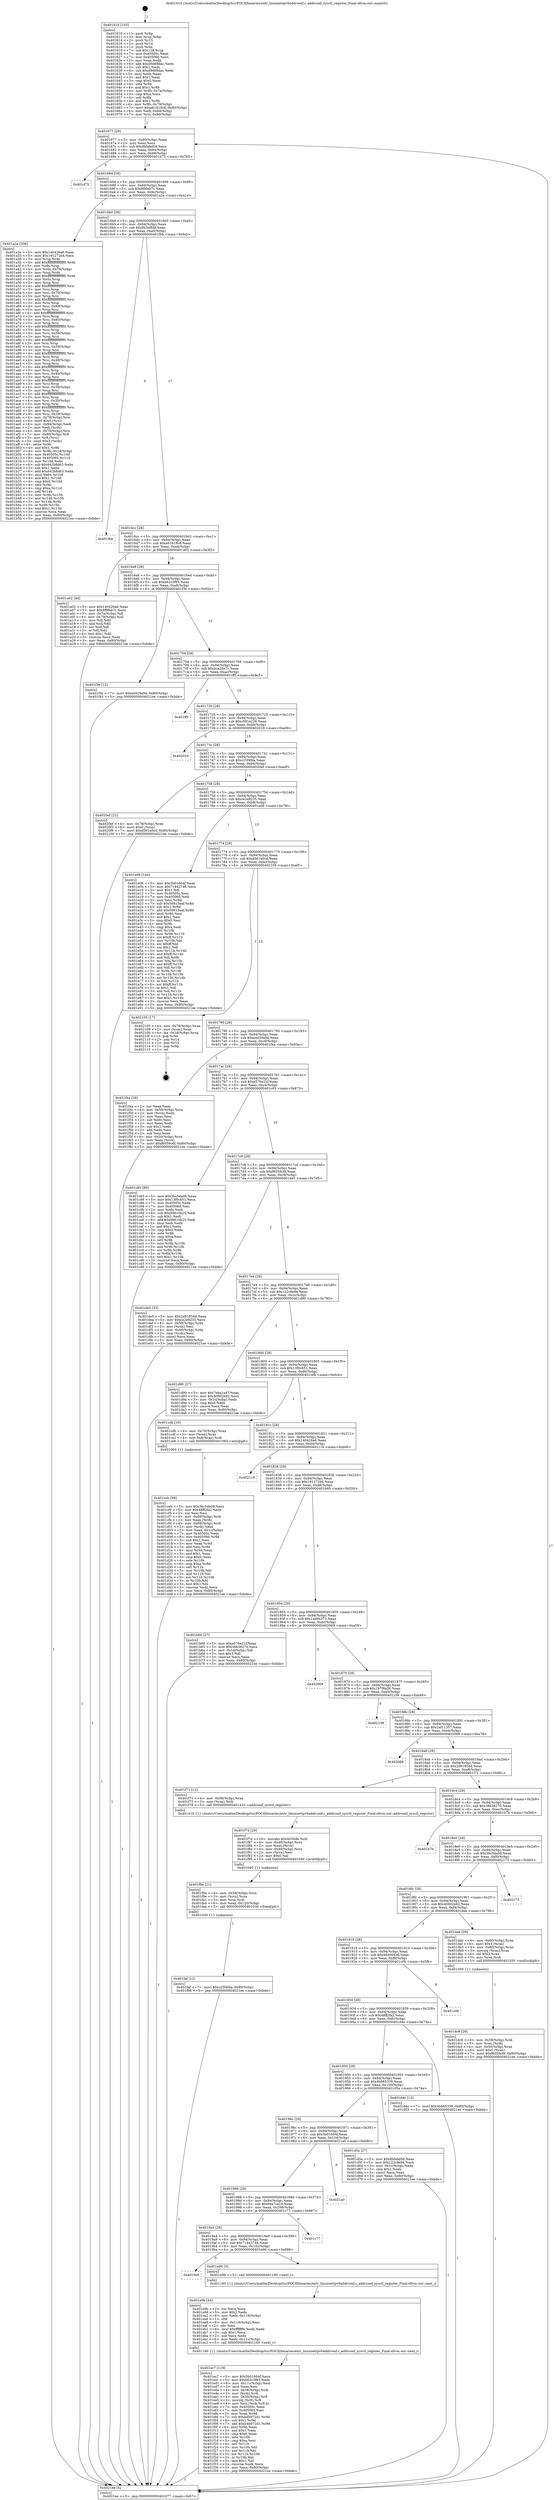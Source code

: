 digraph "0x401610" {
  label = "0x401610 (/mnt/c/Users/mathe/Desktop/tcc/POCII/binaries/extr_linuxnetipv6addrconf.c_addrconf_sysctl_register_Final-ollvm.out::main(0))"
  labelloc = "t"
  node[shape=record]

  Entry [label="",width=0.3,height=0.3,shape=circle,fillcolor=black,style=filled]
  "0x401677" [label="{
     0x401677 [29]\l
     | [instrs]\l
     &nbsp;&nbsp;0x401677 \<+3\>: mov -0x80(%rbp),%eax\l
     &nbsp;&nbsp;0x40167a \<+2\>: mov %eax,%ecx\l
     &nbsp;&nbsp;0x40167c \<+6\>: sub $0x8bfabd56,%ecx\l
     &nbsp;&nbsp;0x401682 \<+6\>: mov %eax,-0x94(%rbp)\l
     &nbsp;&nbsp;0x401688 \<+6\>: mov %ecx,-0x98(%rbp)\l
     &nbsp;&nbsp;0x40168e \<+6\>: je 0000000000401d75 \<main+0x765\>\l
  }"]
  "0x401d75" [label="{
     0x401d75\l
  }", style=dashed]
  "0x401694" [label="{
     0x401694 [28]\l
     | [instrs]\l
     &nbsp;&nbsp;0x401694 \<+5\>: jmp 0000000000401699 \<main+0x89\>\l
     &nbsp;&nbsp;0x401699 \<+6\>: mov -0x94(%rbp),%eax\l
     &nbsp;&nbsp;0x40169f \<+5\>: sub $0x8f9feb7c,%eax\l
     &nbsp;&nbsp;0x4016a4 \<+6\>: mov %eax,-0x9c(%rbp)\l
     &nbsp;&nbsp;0x4016aa \<+6\>: je 0000000000401a2e \<main+0x41e\>\l
  }"]
  Exit [label="",width=0.3,height=0.3,shape=circle,fillcolor=black,style=filled,peripheries=2]
  "0x401a2e" [label="{
     0x401a2e [306]\l
     | [instrs]\l
     &nbsp;&nbsp;0x401a2e \<+5\>: mov $0x140426a6,%eax\l
     &nbsp;&nbsp;0x401a33 \<+5\>: mov $0x191272d4,%ecx\l
     &nbsp;&nbsp;0x401a38 \<+3\>: mov %rsp,%rdx\l
     &nbsp;&nbsp;0x401a3b \<+4\>: add $0xfffffffffffffff0,%rdx\l
     &nbsp;&nbsp;0x401a3f \<+3\>: mov %rdx,%rsp\l
     &nbsp;&nbsp;0x401a42 \<+4\>: mov %rdx,-0x78(%rbp)\l
     &nbsp;&nbsp;0x401a46 \<+3\>: mov %rsp,%rdx\l
     &nbsp;&nbsp;0x401a49 \<+4\>: add $0xfffffffffffffff0,%rdx\l
     &nbsp;&nbsp;0x401a4d \<+3\>: mov %rdx,%rsp\l
     &nbsp;&nbsp;0x401a50 \<+3\>: mov %rsp,%rsi\l
     &nbsp;&nbsp;0x401a53 \<+4\>: add $0xfffffffffffffff0,%rsi\l
     &nbsp;&nbsp;0x401a57 \<+3\>: mov %rsi,%rsp\l
     &nbsp;&nbsp;0x401a5a \<+4\>: mov %rsi,-0x70(%rbp)\l
     &nbsp;&nbsp;0x401a5e \<+3\>: mov %rsp,%rsi\l
     &nbsp;&nbsp;0x401a61 \<+4\>: add $0xfffffffffffffff0,%rsi\l
     &nbsp;&nbsp;0x401a65 \<+3\>: mov %rsi,%rsp\l
     &nbsp;&nbsp;0x401a68 \<+4\>: mov %rsi,-0x68(%rbp)\l
     &nbsp;&nbsp;0x401a6c \<+3\>: mov %rsp,%rsi\l
     &nbsp;&nbsp;0x401a6f \<+4\>: add $0xfffffffffffffff0,%rsi\l
     &nbsp;&nbsp;0x401a73 \<+3\>: mov %rsi,%rsp\l
     &nbsp;&nbsp;0x401a76 \<+4\>: mov %rsi,-0x60(%rbp)\l
     &nbsp;&nbsp;0x401a7a \<+3\>: mov %rsp,%rsi\l
     &nbsp;&nbsp;0x401a7d \<+4\>: add $0xfffffffffffffff0,%rsi\l
     &nbsp;&nbsp;0x401a81 \<+3\>: mov %rsi,%rsp\l
     &nbsp;&nbsp;0x401a84 \<+4\>: mov %rsi,-0x58(%rbp)\l
     &nbsp;&nbsp;0x401a88 \<+3\>: mov %rsp,%rsi\l
     &nbsp;&nbsp;0x401a8b \<+4\>: add $0xfffffffffffffff0,%rsi\l
     &nbsp;&nbsp;0x401a8f \<+3\>: mov %rsi,%rsp\l
     &nbsp;&nbsp;0x401a92 \<+4\>: mov %rsi,-0x50(%rbp)\l
     &nbsp;&nbsp;0x401a96 \<+3\>: mov %rsp,%rsi\l
     &nbsp;&nbsp;0x401a99 \<+4\>: add $0xfffffffffffffff0,%rsi\l
     &nbsp;&nbsp;0x401a9d \<+3\>: mov %rsi,%rsp\l
     &nbsp;&nbsp;0x401aa0 \<+4\>: mov %rsi,-0x48(%rbp)\l
     &nbsp;&nbsp;0x401aa4 \<+3\>: mov %rsp,%rsi\l
     &nbsp;&nbsp;0x401aa7 \<+4\>: add $0xfffffffffffffff0,%rsi\l
     &nbsp;&nbsp;0x401aab \<+3\>: mov %rsi,%rsp\l
     &nbsp;&nbsp;0x401aae \<+4\>: mov %rsi,-0x40(%rbp)\l
     &nbsp;&nbsp;0x401ab2 \<+3\>: mov %rsp,%rsi\l
     &nbsp;&nbsp;0x401ab5 \<+4\>: add $0xfffffffffffffff0,%rsi\l
     &nbsp;&nbsp;0x401ab9 \<+3\>: mov %rsi,%rsp\l
     &nbsp;&nbsp;0x401abc \<+4\>: mov %rsi,-0x38(%rbp)\l
     &nbsp;&nbsp;0x401ac0 \<+3\>: mov %rsp,%rsi\l
     &nbsp;&nbsp;0x401ac3 \<+4\>: add $0xfffffffffffffff0,%rsi\l
     &nbsp;&nbsp;0x401ac7 \<+3\>: mov %rsi,%rsp\l
     &nbsp;&nbsp;0x401aca \<+4\>: mov %rsi,-0x30(%rbp)\l
     &nbsp;&nbsp;0x401ace \<+3\>: mov %rsp,%rsi\l
     &nbsp;&nbsp;0x401ad1 \<+4\>: add $0xfffffffffffffff0,%rsi\l
     &nbsp;&nbsp;0x401ad5 \<+3\>: mov %rsi,%rsp\l
     &nbsp;&nbsp;0x401ad8 \<+4\>: mov %rsi,-0x28(%rbp)\l
     &nbsp;&nbsp;0x401adc \<+4\>: mov -0x78(%rbp),%rsi\l
     &nbsp;&nbsp;0x401ae0 \<+6\>: movl $0x0,(%rsi)\l
     &nbsp;&nbsp;0x401ae6 \<+6\>: mov -0x84(%rbp),%edi\l
     &nbsp;&nbsp;0x401aec \<+2\>: mov %edi,(%rdx)\l
     &nbsp;&nbsp;0x401aee \<+4\>: mov -0x70(%rbp),%rsi\l
     &nbsp;&nbsp;0x401af2 \<+7\>: mov -0x90(%rbp),%r8\l
     &nbsp;&nbsp;0x401af9 \<+3\>: mov %r8,(%rsi)\l
     &nbsp;&nbsp;0x401afc \<+3\>: cmpl $0x2,(%rdx)\l
     &nbsp;&nbsp;0x401aff \<+4\>: setne %r9b\l
     &nbsp;&nbsp;0x401b03 \<+4\>: and $0x1,%r9b\l
     &nbsp;&nbsp;0x401b07 \<+4\>: mov %r9b,-0x1d(%rbp)\l
     &nbsp;&nbsp;0x401b0b \<+8\>: mov 0x40505c,%r10d\l
     &nbsp;&nbsp;0x401b13 \<+8\>: mov 0x405060,%r11d\l
     &nbsp;&nbsp;0x401b1b \<+3\>: mov %r10d,%ebx\l
     &nbsp;&nbsp;0x401b1e \<+6\>: sub $0x642b8d63,%ebx\l
     &nbsp;&nbsp;0x401b24 \<+3\>: sub $0x1,%ebx\l
     &nbsp;&nbsp;0x401b27 \<+6\>: add $0x642b8d63,%ebx\l
     &nbsp;&nbsp;0x401b2d \<+4\>: imul %ebx,%r10d\l
     &nbsp;&nbsp;0x401b31 \<+4\>: and $0x1,%r10d\l
     &nbsp;&nbsp;0x401b35 \<+4\>: cmp $0x0,%r10d\l
     &nbsp;&nbsp;0x401b39 \<+4\>: sete %r9b\l
     &nbsp;&nbsp;0x401b3d \<+4\>: cmp $0xa,%r11d\l
     &nbsp;&nbsp;0x401b41 \<+4\>: setl %r14b\l
     &nbsp;&nbsp;0x401b45 \<+3\>: mov %r9b,%r15b\l
     &nbsp;&nbsp;0x401b48 \<+3\>: and %r14b,%r15b\l
     &nbsp;&nbsp;0x401b4b \<+3\>: xor %r14b,%r9b\l
     &nbsp;&nbsp;0x401b4e \<+3\>: or %r9b,%r15b\l
     &nbsp;&nbsp;0x401b51 \<+4\>: test $0x1,%r15b\l
     &nbsp;&nbsp;0x401b55 \<+3\>: cmovne %ecx,%eax\l
     &nbsp;&nbsp;0x401b58 \<+3\>: mov %eax,-0x80(%rbp)\l
     &nbsp;&nbsp;0x401b5b \<+5\>: jmp 00000000004021ee \<main+0xbde\>\l
  }"]
  "0x4016b0" [label="{
     0x4016b0 [28]\l
     | [instrs]\l
     &nbsp;&nbsp;0x4016b0 \<+5\>: jmp 00000000004016b5 \<main+0xa5\>\l
     &nbsp;&nbsp;0x4016b5 \<+6\>: mov -0x94(%rbp),%eax\l
     &nbsp;&nbsp;0x4016bb \<+5\>: sub $0x9b3af84f,%eax\l
     &nbsp;&nbsp;0x4016c0 \<+6\>: mov %eax,-0xa0(%rbp)\l
     &nbsp;&nbsp;0x4016c6 \<+6\>: je 0000000000401fbb \<main+0x9ab\>\l
  }"]
  "0x401faf" [label="{
     0x401faf [12]\l
     | [instrs]\l
     &nbsp;&nbsp;0x401faf \<+7\>: movl $0xc25f4fda,-0x80(%rbp)\l
     &nbsp;&nbsp;0x401fb6 \<+5\>: jmp 00000000004021ee \<main+0xbde\>\l
  }"]
  "0x401fbb" [label="{
     0x401fbb\l
  }", style=dashed]
  "0x4016cc" [label="{
     0x4016cc [28]\l
     | [instrs]\l
     &nbsp;&nbsp;0x4016cc \<+5\>: jmp 00000000004016d1 \<main+0xc1\>\l
     &nbsp;&nbsp;0x4016d1 \<+6\>: mov -0x94(%rbp),%eax\l
     &nbsp;&nbsp;0x4016d7 \<+5\>: sub $0xa61618c8,%eax\l
     &nbsp;&nbsp;0x4016dc \<+6\>: mov %eax,-0xa4(%rbp)\l
     &nbsp;&nbsp;0x4016e2 \<+6\>: je 0000000000401a02 \<main+0x3f2\>\l
  }"]
  "0x401f9a" [label="{
     0x401f9a [21]\l
     | [instrs]\l
     &nbsp;&nbsp;0x401f9a \<+4\>: mov -0x58(%rbp),%rcx\l
     &nbsp;&nbsp;0x401f9e \<+3\>: mov (%rcx),%rcx\l
     &nbsp;&nbsp;0x401fa1 \<+3\>: mov %rcx,%rdi\l
     &nbsp;&nbsp;0x401fa4 \<+6\>: mov %eax,-0x120(%rbp)\l
     &nbsp;&nbsp;0x401faa \<+5\>: call 0000000000401030 \<free@plt\>\l
     | [calls]\l
     &nbsp;&nbsp;0x401030 \{1\} (unknown)\l
  }"]
  "0x401a02" [label="{
     0x401a02 [44]\l
     | [instrs]\l
     &nbsp;&nbsp;0x401a02 \<+5\>: mov $0x140426a6,%eax\l
     &nbsp;&nbsp;0x401a07 \<+5\>: mov $0x8f9feb7c,%ecx\l
     &nbsp;&nbsp;0x401a0c \<+3\>: mov -0x7a(%rbp),%dl\l
     &nbsp;&nbsp;0x401a0f \<+4\>: mov -0x79(%rbp),%sil\l
     &nbsp;&nbsp;0x401a13 \<+3\>: mov %dl,%dil\l
     &nbsp;&nbsp;0x401a16 \<+3\>: and %sil,%dil\l
     &nbsp;&nbsp;0x401a19 \<+3\>: xor %sil,%dl\l
     &nbsp;&nbsp;0x401a1c \<+3\>: or %dl,%dil\l
     &nbsp;&nbsp;0x401a1f \<+4\>: test $0x1,%dil\l
     &nbsp;&nbsp;0x401a23 \<+3\>: cmovne %ecx,%eax\l
     &nbsp;&nbsp;0x401a26 \<+3\>: mov %eax,-0x80(%rbp)\l
     &nbsp;&nbsp;0x401a29 \<+5\>: jmp 00000000004021ee \<main+0xbde\>\l
  }"]
  "0x4016e8" [label="{
     0x4016e8 [28]\l
     | [instrs]\l
     &nbsp;&nbsp;0x4016e8 \<+5\>: jmp 00000000004016ed \<main+0xdd\>\l
     &nbsp;&nbsp;0x4016ed \<+6\>: mov -0x94(%rbp),%eax\l
     &nbsp;&nbsp;0x4016f3 \<+5\>: sub $0xb62c3f93,%eax\l
     &nbsp;&nbsp;0x4016f8 \<+6\>: mov %eax,-0xa8(%rbp)\l
     &nbsp;&nbsp;0x4016fe \<+6\>: je 0000000000401f3e \<main+0x92e\>\l
  }"]
  "0x4021ee" [label="{
     0x4021ee [5]\l
     | [instrs]\l
     &nbsp;&nbsp;0x4021ee \<+5\>: jmp 0000000000401677 \<main+0x67\>\l
  }"]
  "0x401610" [label="{
     0x401610 [103]\l
     | [instrs]\l
     &nbsp;&nbsp;0x401610 \<+1\>: push %rbp\l
     &nbsp;&nbsp;0x401611 \<+3\>: mov %rsp,%rbp\l
     &nbsp;&nbsp;0x401614 \<+2\>: push %r15\l
     &nbsp;&nbsp;0x401616 \<+2\>: push %r14\l
     &nbsp;&nbsp;0x401618 \<+1\>: push %rbx\l
     &nbsp;&nbsp;0x401619 \<+7\>: sub $0x128,%rsp\l
     &nbsp;&nbsp;0x401620 \<+7\>: mov 0x40505c,%eax\l
     &nbsp;&nbsp;0x401627 \<+7\>: mov 0x405060,%ecx\l
     &nbsp;&nbsp;0x40162e \<+2\>: mov %eax,%edx\l
     &nbsp;&nbsp;0x401630 \<+6\>: add $0xd9d69dac,%edx\l
     &nbsp;&nbsp;0x401636 \<+3\>: sub $0x1,%edx\l
     &nbsp;&nbsp;0x401639 \<+6\>: sub $0xd9d69dac,%edx\l
     &nbsp;&nbsp;0x40163f \<+3\>: imul %edx,%eax\l
     &nbsp;&nbsp;0x401642 \<+3\>: and $0x1,%eax\l
     &nbsp;&nbsp;0x401645 \<+3\>: cmp $0x0,%eax\l
     &nbsp;&nbsp;0x401648 \<+4\>: sete %r8b\l
     &nbsp;&nbsp;0x40164c \<+4\>: and $0x1,%r8b\l
     &nbsp;&nbsp;0x401650 \<+4\>: mov %r8b,-0x7a(%rbp)\l
     &nbsp;&nbsp;0x401654 \<+3\>: cmp $0xa,%ecx\l
     &nbsp;&nbsp;0x401657 \<+4\>: setl %r8b\l
     &nbsp;&nbsp;0x40165b \<+4\>: and $0x1,%r8b\l
     &nbsp;&nbsp;0x40165f \<+4\>: mov %r8b,-0x79(%rbp)\l
     &nbsp;&nbsp;0x401663 \<+7\>: movl $0xa61618c8,-0x80(%rbp)\l
     &nbsp;&nbsp;0x40166a \<+6\>: mov %edi,-0x84(%rbp)\l
     &nbsp;&nbsp;0x401670 \<+7\>: mov %rsi,-0x90(%rbp)\l
  }"]
  "0x401f7d" [label="{
     0x401f7d [29]\l
     | [instrs]\l
     &nbsp;&nbsp;0x401f7d \<+10\>: movabs $0x4030d6,%rdi\l
     &nbsp;&nbsp;0x401f87 \<+4\>: mov -0x48(%rbp),%rcx\l
     &nbsp;&nbsp;0x401f8b \<+2\>: mov %eax,(%rcx)\l
     &nbsp;&nbsp;0x401f8d \<+4\>: mov -0x48(%rbp),%rcx\l
     &nbsp;&nbsp;0x401f91 \<+2\>: mov (%rcx),%esi\l
     &nbsp;&nbsp;0x401f93 \<+2\>: mov $0x0,%al\l
     &nbsp;&nbsp;0x401f95 \<+5\>: call 0000000000401040 \<printf@plt\>\l
     | [calls]\l
     &nbsp;&nbsp;0x401040 \{1\} (unknown)\l
  }"]
  "0x401ec7" [label="{
     0x401ec7 [119]\l
     | [instrs]\l
     &nbsp;&nbsp;0x401ec7 \<+5\>: mov $0x5b01664f,%ecx\l
     &nbsp;&nbsp;0x401ecc \<+5\>: mov $0xb62c3f93,%edx\l
     &nbsp;&nbsp;0x401ed1 \<+6\>: mov -0x11c(%rbp),%esi\l
     &nbsp;&nbsp;0x401ed7 \<+3\>: imul %eax,%esi\l
     &nbsp;&nbsp;0x401eda \<+4\>: mov -0x58(%rbp),%rdi\l
     &nbsp;&nbsp;0x401ede \<+3\>: mov (%rdi),%rdi\l
     &nbsp;&nbsp;0x401ee1 \<+4\>: mov -0x50(%rbp),%r8\l
     &nbsp;&nbsp;0x401ee5 \<+3\>: movslq (%r8),%r8\l
     &nbsp;&nbsp;0x401ee8 \<+4\>: mov %esi,(%rdi,%r8,4)\l
     &nbsp;&nbsp;0x401eec \<+7\>: mov 0x40505c,%eax\l
     &nbsp;&nbsp;0x401ef3 \<+7\>: mov 0x405060,%esi\l
     &nbsp;&nbsp;0x401efa \<+3\>: mov %eax,%r9d\l
     &nbsp;&nbsp;0x401efd \<+7\>: sub $0xb4b972d1,%r9d\l
     &nbsp;&nbsp;0x401f04 \<+4\>: sub $0x1,%r9d\l
     &nbsp;&nbsp;0x401f08 \<+7\>: add $0xb4b972d1,%r9d\l
     &nbsp;&nbsp;0x401f0f \<+4\>: imul %r9d,%eax\l
     &nbsp;&nbsp;0x401f13 \<+3\>: and $0x1,%eax\l
     &nbsp;&nbsp;0x401f16 \<+3\>: cmp $0x0,%eax\l
     &nbsp;&nbsp;0x401f19 \<+4\>: sete %r10b\l
     &nbsp;&nbsp;0x401f1d \<+3\>: cmp $0xa,%esi\l
     &nbsp;&nbsp;0x401f20 \<+4\>: setl %r11b\l
     &nbsp;&nbsp;0x401f24 \<+3\>: mov %r10b,%bl\l
     &nbsp;&nbsp;0x401f27 \<+3\>: and %r11b,%bl\l
     &nbsp;&nbsp;0x401f2a \<+3\>: xor %r11b,%r10b\l
     &nbsp;&nbsp;0x401f2d \<+3\>: or %r10b,%bl\l
     &nbsp;&nbsp;0x401f30 \<+3\>: test $0x1,%bl\l
     &nbsp;&nbsp;0x401f33 \<+3\>: cmovne %edx,%ecx\l
     &nbsp;&nbsp;0x401f36 \<+3\>: mov %ecx,-0x80(%rbp)\l
     &nbsp;&nbsp;0x401f39 \<+5\>: jmp 00000000004021ee \<main+0xbde\>\l
  }"]
  "0x401f3e" [label="{
     0x401f3e [12]\l
     | [instrs]\l
     &nbsp;&nbsp;0x401f3e \<+7\>: movl $0xe4429a94,-0x80(%rbp)\l
     &nbsp;&nbsp;0x401f45 \<+5\>: jmp 00000000004021ee \<main+0xbde\>\l
  }"]
  "0x401704" [label="{
     0x401704 [28]\l
     | [instrs]\l
     &nbsp;&nbsp;0x401704 \<+5\>: jmp 0000000000401709 \<main+0xf9\>\l
     &nbsp;&nbsp;0x401709 \<+6\>: mov -0x94(%rbp),%eax\l
     &nbsp;&nbsp;0x40170f \<+5\>: sub $0xbca28e7c,%eax\l
     &nbsp;&nbsp;0x401714 \<+6\>: mov %eax,-0xac(%rbp)\l
     &nbsp;&nbsp;0x40171a \<+6\>: je 0000000000401ff5 \<main+0x9e5\>\l
  }"]
  "0x401e9b" [label="{
     0x401e9b [44]\l
     | [instrs]\l
     &nbsp;&nbsp;0x401e9b \<+2\>: xor %ecx,%ecx\l
     &nbsp;&nbsp;0x401e9d \<+5\>: mov $0x2,%edx\l
     &nbsp;&nbsp;0x401ea2 \<+6\>: mov %edx,-0x118(%rbp)\l
     &nbsp;&nbsp;0x401ea8 \<+1\>: cltd\l
     &nbsp;&nbsp;0x401ea9 \<+6\>: mov -0x118(%rbp),%esi\l
     &nbsp;&nbsp;0x401eaf \<+2\>: idiv %esi\l
     &nbsp;&nbsp;0x401eb1 \<+6\>: imul $0xfffffffe,%edx,%edx\l
     &nbsp;&nbsp;0x401eb7 \<+3\>: sub $0x1,%ecx\l
     &nbsp;&nbsp;0x401eba \<+2\>: sub %ecx,%edx\l
     &nbsp;&nbsp;0x401ebc \<+6\>: mov %edx,-0x11c(%rbp)\l
     &nbsp;&nbsp;0x401ec2 \<+5\>: call 0000000000401160 \<next_i\>\l
     | [calls]\l
     &nbsp;&nbsp;0x401160 \{1\} (/mnt/c/Users/mathe/Desktop/tcc/POCII/binaries/extr_linuxnetipv6addrconf.c_addrconf_sysctl_register_Final-ollvm.out::next_i)\l
  }"]
  "0x401ff5" [label="{
     0x401ff5\l
  }", style=dashed]
  "0x401720" [label="{
     0x401720 [28]\l
     | [instrs]\l
     &nbsp;&nbsp;0x401720 \<+5\>: jmp 0000000000401725 \<main+0x115\>\l
     &nbsp;&nbsp;0x401725 \<+6\>: mov -0x94(%rbp),%eax\l
     &nbsp;&nbsp;0x40172b \<+5\>: sub $0xc091e226,%eax\l
     &nbsp;&nbsp;0x401730 \<+6\>: mov %eax,-0xb0(%rbp)\l
     &nbsp;&nbsp;0x401736 \<+6\>: je 0000000000402016 \<main+0xa06\>\l
  }"]
  "0x4019c0" [label="{
     0x4019c0\l
  }", style=dashed]
  "0x402016" [label="{
     0x402016\l
  }", style=dashed]
  "0x40173c" [label="{
     0x40173c [28]\l
     | [instrs]\l
     &nbsp;&nbsp;0x40173c \<+5\>: jmp 0000000000401741 \<main+0x131\>\l
     &nbsp;&nbsp;0x401741 \<+6\>: mov -0x94(%rbp),%eax\l
     &nbsp;&nbsp;0x401747 \<+5\>: sub $0xc25f4fda,%eax\l
     &nbsp;&nbsp;0x40174c \<+6\>: mov %eax,-0xb4(%rbp)\l
     &nbsp;&nbsp;0x401752 \<+6\>: je 00000000004020ef \<main+0xadf\>\l
  }"]
  "0x401e96" [label="{
     0x401e96 [5]\l
     | [instrs]\l
     &nbsp;&nbsp;0x401e96 \<+5\>: call 0000000000401160 \<next_i\>\l
     | [calls]\l
     &nbsp;&nbsp;0x401160 \{1\} (/mnt/c/Users/mathe/Desktop/tcc/POCII/binaries/extr_linuxnetipv6addrconf.c_addrconf_sysctl_register_Final-ollvm.out::next_i)\l
  }"]
  "0x4020ef" [label="{
     0x4020ef [22]\l
     | [instrs]\l
     &nbsp;&nbsp;0x4020ef \<+4\>: mov -0x78(%rbp),%rax\l
     &nbsp;&nbsp;0x4020f3 \<+6\>: movl $0x0,(%rax)\l
     &nbsp;&nbsp;0x4020f9 \<+7\>: movl $0xd561a0cd,-0x80(%rbp)\l
     &nbsp;&nbsp;0x402100 \<+5\>: jmp 00000000004021ee \<main+0xbde\>\l
  }"]
  "0x401758" [label="{
     0x401758 [28]\l
     | [instrs]\l
     &nbsp;&nbsp;0x401758 \<+5\>: jmp 000000000040175d \<main+0x14d\>\l
     &nbsp;&nbsp;0x40175d \<+6\>: mov -0x94(%rbp),%eax\l
     &nbsp;&nbsp;0x401763 \<+5\>: sub $0xce2e9235,%eax\l
     &nbsp;&nbsp;0x401768 \<+6\>: mov %eax,-0xb8(%rbp)\l
     &nbsp;&nbsp;0x40176e \<+6\>: je 0000000000401e06 \<main+0x7f6\>\l
  }"]
  "0x4019a4" [label="{
     0x4019a4 [28]\l
     | [instrs]\l
     &nbsp;&nbsp;0x4019a4 \<+5\>: jmp 00000000004019a9 \<main+0x399\>\l
     &nbsp;&nbsp;0x4019a9 \<+6\>: mov -0x94(%rbp),%eax\l
     &nbsp;&nbsp;0x4019af \<+5\>: sub $0x71442748,%eax\l
     &nbsp;&nbsp;0x4019b4 \<+6\>: mov %eax,-0x10c(%rbp)\l
     &nbsp;&nbsp;0x4019ba \<+6\>: je 0000000000401e96 \<main+0x886\>\l
  }"]
  "0x401e06" [label="{
     0x401e06 [144]\l
     | [instrs]\l
     &nbsp;&nbsp;0x401e06 \<+5\>: mov $0x5b01664f,%eax\l
     &nbsp;&nbsp;0x401e0b \<+5\>: mov $0x71442748,%ecx\l
     &nbsp;&nbsp;0x401e10 \<+2\>: mov $0x1,%dl\l
     &nbsp;&nbsp;0x401e12 \<+7\>: mov 0x40505c,%esi\l
     &nbsp;&nbsp;0x401e19 \<+7\>: mov 0x405060,%edi\l
     &nbsp;&nbsp;0x401e20 \<+3\>: mov %esi,%r8d\l
     &nbsp;&nbsp;0x401e23 \<+7\>: sub $0x59815eaf,%r8d\l
     &nbsp;&nbsp;0x401e2a \<+4\>: sub $0x1,%r8d\l
     &nbsp;&nbsp;0x401e2e \<+7\>: add $0x59815eaf,%r8d\l
     &nbsp;&nbsp;0x401e35 \<+4\>: imul %r8d,%esi\l
     &nbsp;&nbsp;0x401e39 \<+3\>: and $0x1,%esi\l
     &nbsp;&nbsp;0x401e3c \<+3\>: cmp $0x0,%esi\l
     &nbsp;&nbsp;0x401e3f \<+4\>: sete %r9b\l
     &nbsp;&nbsp;0x401e43 \<+3\>: cmp $0xa,%edi\l
     &nbsp;&nbsp;0x401e46 \<+4\>: setl %r10b\l
     &nbsp;&nbsp;0x401e4a \<+3\>: mov %r9b,%r11b\l
     &nbsp;&nbsp;0x401e4d \<+4\>: xor $0xff,%r11b\l
     &nbsp;&nbsp;0x401e51 \<+3\>: mov %r10b,%bl\l
     &nbsp;&nbsp;0x401e54 \<+3\>: xor $0xff,%bl\l
     &nbsp;&nbsp;0x401e57 \<+3\>: xor $0x1,%dl\l
     &nbsp;&nbsp;0x401e5a \<+3\>: mov %r11b,%r14b\l
     &nbsp;&nbsp;0x401e5d \<+4\>: and $0xff,%r14b\l
     &nbsp;&nbsp;0x401e61 \<+3\>: and %dl,%r9b\l
     &nbsp;&nbsp;0x401e64 \<+3\>: mov %bl,%r15b\l
     &nbsp;&nbsp;0x401e67 \<+4\>: and $0xff,%r15b\l
     &nbsp;&nbsp;0x401e6b \<+3\>: and %dl,%r10b\l
     &nbsp;&nbsp;0x401e6e \<+3\>: or %r9b,%r14b\l
     &nbsp;&nbsp;0x401e71 \<+3\>: or %r10b,%r15b\l
     &nbsp;&nbsp;0x401e74 \<+3\>: xor %r15b,%r14b\l
     &nbsp;&nbsp;0x401e77 \<+3\>: or %bl,%r11b\l
     &nbsp;&nbsp;0x401e7a \<+4\>: xor $0xff,%r11b\l
     &nbsp;&nbsp;0x401e7e \<+3\>: or $0x1,%dl\l
     &nbsp;&nbsp;0x401e81 \<+3\>: and %dl,%r11b\l
     &nbsp;&nbsp;0x401e84 \<+3\>: or %r11b,%r14b\l
     &nbsp;&nbsp;0x401e87 \<+4\>: test $0x1,%r14b\l
     &nbsp;&nbsp;0x401e8b \<+3\>: cmovne %ecx,%eax\l
     &nbsp;&nbsp;0x401e8e \<+3\>: mov %eax,-0x80(%rbp)\l
     &nbsp;&nbsp;0x401e91 \<+5\>: jmp 00000000004021ee \<main+0xbde\>\l
  }"]
  "0x401774" [label="{
     0x401774 [28]\l
     | [instrs]\l
     &nbsp;&nbsp;0x401774 \<+5\>: jmp 0000000000401779 \<main+0x169\>\l
     &nbsp;&nbsp;0x401779 \<+6\>: mov -0x94(%rbp),%eax\l
     &nbsp;&nbsp;0x40177f \<+5\>: sub $0xd561a0cd,%eax\l
     &nbsp;&nbsp;0x401784 \<+6\>: mov %eax,-0xbc(%rbp)\l
     &nbsp;&nbsp;0x40178a \<+6\>: je 0000000000402105 \<main+0xaf5\>\l
  }"]
  "0x401c77" [label="{
     0x401c77\l
  }", style=dashed]
  "0x402105" [label="{
     0x402105 [17]\l
     | [instrs]\l
     &nbsp;&nbsp;0x402105 \<+4\>: mov -0x78(%rbp),%rax\l
     &nbsp;&nbsp;0x402109 \<+2\>: mov (%rax),%eax\l
     &nbsp;&nbsp;0x40210b \<+4\>: lea -0x18(%rbp),%rsp\l
     &nbsp;&nbsp;0x40210f \<+1\>: pop %rbx\l
     &nbsp;&nbsp;0x402110 \<+2\>: pop %r14\l
     &nbsp;&nbsp;0x402112 \<+2\>: pop %r15\l
     &nbsp;&nbsp;0x402114 \<+1\>: pop %rbp\l
     &nbsp;&nbsp;0x402115 \<+1\>: ret\l
  }"]
  "0x401790" [label="{
     0x401790 [28]\l
     | [instrs]\l
     &nbsp;&nbsp;0x401790 \<+5\>: jmp 0000000000401795 \<main+0x185\>\l
     &nbsp;&nbsp;0x401795 \<+6\>: mov -0x94(%rbp),%eax\l
     &nbsp;&nbsp;0x40179b \<+5\>: sub $0xe4429a94,%eax\l
     &nbsp;&nbsp;0x4017a0 \<+6\>: mov %eax,-0xc0(%rbp)\l
     &nbsp;&nbsp;0x4017a6 \<+6\>: je 0000000000401f4a \<main+0x93a\>\l
  }"]
  "0x401988" [label="{
     0x401988 [28]\l
     | [instrs]\l
     &nbsp;&nbsp;0x401988 \<+5\>: jmp 000000000040198d \<main+0x37d\>\l
     &nbsp;&nbsp;0x40198d \<+6\>: mov -0x94(%rbp),%eax\l
     &nbsp;&nbsp;0x401993 \<+5\>: sub $0x69a7ce10,%eax\l
     &nbsp;&nbsp;0x401998 \<+6\>: mov %eax,-0x108(%rbp)\l
     &nbsp;&nbsp;0x40199e \<+6\>: je 0000000000401c77 \<main+0x667\>\l
  }"]
  "0x401f4a" [label="{
     0x401f4a [39]\l
     | [instrs]\l
     &nbsp;&nbsp;0x401f4a \<+2\>: xor %eax,%eax\l
     &nbsp;&nbsp;0x401f4c \<+4\>: mov -0x50(%rbp),%rcx\l
     &nbsp;&nbsp;0x401f50 \<+2\>: mov (%rcx),%edx\l
     &nbsp;&nbsp;0x401f52 \<+2\>: mov %eax,%esi\l
     &nbsp;&nbsp;0x401f54 \<+2\>: sub %edx,%esi\l
     &nbsp;&nbsp;0x401f56 \<+2\>: mov %eax,%edx\l
     &nbsp;&nbsp;0x401f58 \<+3\>: sub $0x1,%edx\l
     &nbsp;&nbsp;0x401f5b \<+2\>: add %edx,%esi\l
     &nbsp;&nbsp;0x401f5d \<+2\>: sub %esi,%eax\l
     &nbsp;&nbsp;0x401f5f \<+4\>: mov -0x50(%rbp),%rcx\l
     &nbsp;&nbsp;0x401f63 \<+2\>: mov %eax,(%rcx)\l
     &nbsp;&nbsp;0x401f65 \<+7\>: movl $0xf6059c6f,-0x80(%rbp)\l
     &nbsp;&nbsp;0x401f6c \<+5\>: jmp 00000000004021ee \<main+0xbde\>\l
  }"]
  "0x4017ac" [label="{
     0x4017ac [28]\l
     | [instrs]\l
     &nbsp;&nbsp;0x4017ac \<+5\>: jmp 00000000004017b1 \<main+0x1a1\>\l
     &nbsp;&nbsp;0x4017b1 \<+6\>: mov -0x94(%rbp),%eax\l
     &nbsp;&nbsp;0x4017b7 \<+5\>: sub $0xe576e21f,%eax\l
     &nbsp;&nbsp;0x4017bc \<+6\>: mov %eax,-0xc4(%rbp)\l
     &nbsp;&nbsp;0x4017c2 \<+6\>: je 0000000000401c83 \<main+0x673\>\l
  }"]
  "0x4021a0" [label="{
     0x4021a0\l
  }", style=dashed]
  "0x401c83" [label="{
     0x401c83 [88]\l
     | [instrs]\l
     &nbsp;&nbsp;0x401c83 \<+5\>: mov $0x3bc5da08,%eax\l
     &nbsp;&nbsp;0x401c88 \<+5\>: mov $0x13f0c651,%ecx\l
     &nbsp;&nbsp;0x401c8d \<+7\>: mov 0x40505c,%edx\l
     &nbsp;&nbsp;0x401c94 \<+7\>: mov 0x405060,%esi\l
     &nbsp;&nbsp;0x401c9b \<+2\>: mov %edx,%edi\l
     &nbsp;&nbsp;0x401c9d \<+6\>: sub $0x99810b25,%edi\l
     &nbsp;&nbsp;0x401ca3 \<+3\>: sub $0x1,%edi\l
     &nbsp;&nbsp;0x401ca6 \<+6\>: add $0x99810b25,%edi\l
     &nbsp;&nbsp;0x401cac \<+3\>: imul %edi,%edx\l
     &nbsp;&nbsp;0x401caf \<+3\>: and $0x1,%edx\l
     &nbsp;&nbsp;0x401cb2 \<+3\>: cmp $0x0,%edx\l
     &nbsp;&nbsp;0x401cb5 \<+4\>: sete %r8b\l
     &nbsp;&nbsp;0x401cb9 \<+3\>: cmp $0xa,%esi\l
     &nbsp;&nbsp;0x401cbc \<+4\>: setl %r9b\l
     &nbsp;&nbsp;0x401cc0 \<+3\>: mov %r8b,%r10b\l
     &nbsp;&nbsp;0x401cc3 \<+3\>: and %r9b,%r10b\l
     &nbsp;&nbsp;0x401cc6 \<+3\>: xor %r9b,%r8b\l
     &nbsp;&nbsp;0x401cc9 \<+3\>: or %r8b,%r10b\l
     &nbsp;&nbsp;0x401ccc \<+4\>: test $0x1,%r10b\l
     &nbsp;&nbsp;0x401cd0 \<+3\>: cmovne %ecx,%eax\l
     &nbsp;&nbsp;0x401cd3 \<+3\>: mov %eax,-0x80(%rbp)\l
     &nbsp;&nbsp;0x401cd6 \<+5\>: jmp 00000000004021ee \<main+0xbde\>\l
  }"]
  "0x4017c8" [label="{
     0x4017c8 [28]\l
     | [instrs]\l
     &nbsp;&nbsp;0x4017c8 \<+5\>: jmp 00000000004017cd \<main+0x1bd\>\l
     &nbsp;&nbsp;0x4017cd \<+6\>: mov -0x94(%rbp),%eax\l
     &nbsp;&nbsp;0x4017d3 \<+5\>: sub $0xf6059c6f,%eax\l
     &nbsp;&nbsp;0x4017d8 \<+6\>: mov %eax,-0xc8(%rbp)\l
     &nbsp;&nbsp;0x4017de \<+6\>: je 0000000000401de5 \<main+0x7d5\>\l
  }"]
  "0x401dc8" [label="{
     0x401dc8 [29]\l
     | [instrs]\l
     &nbsp;&nbsp;0x401dc8 \<+4\>: mov -0x58(%rbp),%rdi\l
     &nbsp;&nbsp;0x401dcc \<+3\>: mov %rax,(%rdi)\l
     &nbsp;&nbsp;0x401dcf \<+4\>: mov -0x50(%rbp),%rax\l
     &nbsp;&nbsp;0x401dd3 \<+6\>: movl $0x0,(%rax)\l
     &nbsp;&nbsp;0x401dd9 \<+7\>: movl $0xf6059c6f,-0x80(%rbp)\l
     &nbsp;&nbsp;0x401de0 \<+5\>: jmp 00000000004021ee \<main+0xbde\>\l
  }"]
  "0x401de5" [label="{
     0x401de5 [33]\l
     | [instrs]\l
     &nbsp;&nbsp;0x401de5 \<+5\>: mov $0x2d9185dd,%eax\l
     &nbsp;&nbsp;0x401dea \<+5\>: mov $0xce2e9235,%ecx\l
     &nbsp;&nbsp;0x401def \<+4\>: mov -0x50(%rbp),%rdx\l
     &nbsp;&nbsp;0x401df3 \<+2\>: mov (%rdx),%esi\l
     &nbsp;&nbsp;0x401df5 \<+4\>: mov -0x60(%rbp),%rdx\l
     &nbsp;&nbsp;0x401df9 \<+2\>: cmp (%rdx),%esi\l
     &nbsp;&nbsp;0x401dfb \<+3\>: cmovl %ecx,%eax\l
     &nbsp;&nbsp;0x401dfe \<+3\>: mov %eax,-0x80(%rbp)\l
     &nbsp;&nbsp;0x401e01 \<+5\>: jmp 00000000004021ee \<main+0xbde\>\l
  }"]
  "0x4017e4" [label="{
     0x4017e4 [28]\l
     | [instrs]\l
     &nbsp;&nbsp;0x4017e4 \<+5\>: jmp 00000000004017e9 \<main+0x1d9\>\l
     &nbsp;&nbsp;0x4017e9 \<+6\>: mov -0x94(%rbp),%eax\l
     &nbsp;&nbsp;0x4017ef \<+5\>: sub $0x122c9e94,%eax\l
     &nbsp;&nbsp;0x4017f4 \<+6\>: mov %eax,-0xcc(%rbp)\l
     &nbsp;&nbsp;0x4017fa \<+6\>: je 0000000000401d90 \<main+0x780\>\l
  }"]
  "0x40196c" [label="{
     0x40196c [28]\l
     | [instrs]\l
     &nbsp;&nbsp;0x40196c \<+5\>: jmp 0000000000401971 \<main+0x361\>\l
     &nbsp;&nbsp;0x401971 \<+6\>: mov -0x94(%rbp),%eax\l
     &nbsp;&nbsp;0x401977 \<+5\>: sub $0x5b01664f,%eax\l
     &nbsp;&nbsp;0x40197c \<+6\>: mov %eax,-0x104(%rbp)\l
     &nbsp;&nbsp;0x401982 \<+6\>: je 00000000004021a0 \<main+0xb90\>\l
  }"]
  "0x401d90" [label="{
     0x401d90 [27]\l
     | [instrs]\l
     &nbsp;&nbsp;0x401d90 \<+5\>: mov $0x7eba1a47,%eax\l
     &nbsp;&nbsp;0x401d95 \<+5\>: mov $0x40602e82,%ecx\l
     &nbsp;&nbsp;0x401d9a \<+3\>: mov -0x1c(%rbp),%edx\l
     &nbsp;&nbsp;0x401d9d \<+3\>: cmp $0x0,%edx\l
     &nbsp;&nbsp;0x401da0 \<+3\>: cmove %ecx,%eax\l
     &nbsp;&nbsp;0x401da3 \<+3\>: mov %eax,-0x80(%rbp)\l
     &nbsp;&nbsp;0x401da6 \<+5\>: jmp 00000000004021ee \<main+0xbde\>\l
  }"]
  "0x401800" [label="{
     0x401800 [28]\l
     | [instrs]\l
     &nbsp;&nbsp;0x401800 \<+5\>: jmp 0000000000401805 \<main+0x1f5\>\l
     &nbsp;&nbsp;0x401805 \<+6\>: mov -0x94(%rbp),%eax\l
     &nbsp;&nbsp;0x40180b \<+5\>: sub $0x13f0c651,%eax\l
     &nbsp;&nbsp;0x401810 \<+6\>: mov %eax,-0xd0(%rbp)\l
     &nbsp;&nbsp;0x401816 \<+6\>: je 0000000000401cdb \<main+0x6cb\>\l
  }"]
  "0x401d5a" [label="{
     0x401d5a [27]\l
     | [instrs]\l
     &nbsp;&nbsp;0x401d5a \<+5\>: mov $0x8bfabd56,%eax\l
     &nbsp;&nbsp;0x401d5f \<+5\>: mov $0x122c9e94,%ecx\l
     &nbsp;&nbsp;0x401d64 \<+3\>: mov -0x1c(%rbp),%edx\l
     &nbsp;&nbsp;0x401d67 \<+3\>: cmp $0x1,%edx\l
     &nbsp;&nbsp;0x401d6a \<+3\>: cmovl %ecx,%eax\l
     &nbsp;&nbsp;0x401d6d \<+3\>: mov %eax,-0x80(%rbp)\l
     &nbsp;&nbsp;0x401d70 \<+5\>: jmp 00000000004021ee \<main+0xbde\>\l
  }"]
  "0x401cdb" [label="{
     0x401cdb [16]\l
     | [instrs]\l
     &nbsp;&nbsp;0x401cdb \<+4\>: mov -0x70(%rbp),%rax\l
     &nbsp;&nbsp;0x401cdf \<+3\>: mov (%rax),%rax\l
     &nbsp;&nbsp;0x401ce2 \<+4\>: mov 0x8(%rax),%rdi\l
     &nbsp;&nbsp;0x401ce6 \<+5\>: call 0000000000401060 \<atoi@plt\>\l
     | [calls]\l
     &nbsp;&nbsp;0x401060 \{1\} (unknown)\l
  }"]
  "0x40181c" [label="{
     0x40181c [28]\l
     | [instrs]\l
     &nbsp;&nbsp;0x40181c \<+5\>: jmp 0000000000401821 \<main+0x211\>\l
     &nbsp;&nbsp;0x401821 \<+6\>: mov -0x94(%rbp),%eax\l
     &nbsp;&nbsp;0x401827 \<+5\>: sub $0x140426a6,%eax\l
     &nbsp;&nbsp;0x40182c \<+6\>: mov %eax,-0xd4(%rbp)\l
     &nbsp;&nbsp;0x401832 \<+6\>: je 0000000000402116 \<main+0xb06\>\l
  }"]
  "0x401950" [label="{
     0x401950 [28]\l
     | [instrs]\l
     &nbsp;&nbsp;0x401950 \<+5\>: jmp 0000000000401955 \<main+0x345\>\l
     &nbsp;&nbsp;0x401955 \<+6\>: mov -0x94(%rbp),%eax\l
     &nbsp;&nbsp;0x40195b \<+5\>: sub $0x4bb65339,%eax\l
     &nbsp;&nbsp;0x401960 \<+6\>: mov %eax,-0x100(%rbp)\l
     &nbsp;&nbsp;0x401966 \<+6\>: je 0000000000401d5a \<main+0x74a\>\l
  }"]
  "0x402116" [label="{
     0x402116\l
  }", style=dashed]
  "0x401838" [label="{
     0x401838 [28]\l
     | [instrs]\l
     &nbsp;&nbsp;0x401838 \<+5\>: jmp 000000000040183d \<main+0x22d\>\l
     &nbsp;&nbsp;0x40183d \<+6\>: mov -0x94(%rbp),%eax\l
     &nbsp;&nbsp;0x401843 \<+5\>: sub $0x191272d4,%eax\l
     &nbsp;&nbsp;0x401848 \<+6\>: mov %eax,-0xd8(%rbp)\l
     &nbsp;&nbsp;0x40184e \<+6\>: je 0000000000401b60 \<main+0x550\>\l
  }"]
  "0x401d4e" [label="{
     0x401d4e [12]\l
     | [instrs]\l
     &nbsp;&nbsp;0x401d4e \<+7\>: movl $0x4bb65339,-0x80(%rbp)\l
     &nbsp;&nbsp;0x401d55 \<+5\>: jmp 00000000004021ee \<main+0xbde\>\l
  }"]
  "0x401b60" [label="{
     0x401b60 [27]\l
     | [instrs]\l
     &nbsp;&nbsp;0x401b60 \<+5\>: mov $0xe576e21f,%eax\l
     &nbsp;&nbsp;0x401b65 \<+5\>: mov $0x38638270,%ecx\l
     &nbsp;&nbsp;0x401b6a \<+3\>: mov -0x1d(%rbp),%dl\l
     &nbsp;&nbsp;0x401b6d \<+3\>: test $0x1,%dl\l
     &nbsp;&nbsp;0x401b70 \<+3\>: cmovne %ecx,%eax\l
     &nbsp;&nbsp;0x401b73 \<+3\>: mov %eax,-0x80(%rbp)\l
     &nbsp;&nbsp;0x401b76 \<+5\>: jmp 00000000004021ee \<main+0xbde\>\l
  }"]
  "0x401854" [label="{
     0x401854 [28]\l
     | [instrs]\l
     &nbsp;&nbsp;0x401854 \<+5\>: jmp 0000000000401859 \<main+0x249\>\l
     &nbsp;&nbsp;0x401859 \<+6\>: mov -0x94(%rbp),%eax\l
     &nbsp;&nbsp;0x40185f \<+5\>: sub $0x1a66b373,%eax\l
     &nbsp;&nbsp;0x401864 \<+6\>: mov %eax,-0xdc(%rbp)\l
     &nbsp;&nbsp;0x40186a \<+6\>: je 0000000000402069 \<main+0xa59\>\l
  }"]
  "0x401ceb" [label="{
     0x401ceb [99]\l
     | [instrs]\l
     &nbsp;&nbsp;0x401ceb \<+5\>: mov $0x3bc5da08,%ecx\l
     &nbsp;&nbsp;0x401cf0 \<+5\>: mov $0x48ff2fa2,%edx\l
     &nbsp;&nbsp;0x401cf5 \<+2\>: xor %esi,%esi\l
     &nbsp;&nbsp;0x401cf7 \<+4\>: mov -0x68(%rbp),%rdi\l
     &nbsp;&nbsp;0x401cfb \<+2\>: mov %eax,(%rdi)\l
     &nbsp;&nbsp;0x401cfd \<+4\>: mov -0x68(%rbp),%rdi\l
     &nbsp;&nbsp;0x401d01 \<+2\>: mov (%rdi),%eax\l
     &nbsp;&nbsp;0x401d03 \<+3\>: mov %eax,-0x1c(%rbp)\l
     &nbsp;&nbsp;0x401d06 \<+7\>: mov 0x40505c,%eax\l
     &nbsp;&nbsp;0x401d0d \<+8\>: mov 0x405060,%r8d\l
     &nbsp;&nbsp;0x401d15 \<+3\>: sub $0x1,%esi\l
     &nbsp;&nbsp;0x401d18 \<+3\>: mov %eax,%r9d\l
     &nbsp;&nbsp;0x401d1b \<+3\>: add %esi,%r9d\l
     &nbsp;&nbsp;0x401d1e \<+4\>: imul %r9d,%eax\l
     &nbsp;&nbsp;0x401d22 \<+3\>: and $0x1,%eax\l
     &nbsp;&nbsp;0x401d25 \<+3\>: cmp $0x0,%eax\l
     &nbsp;&nbsp;0x401d28 \<+4\>: sete %r10b\l
     &nbsp;&nbsp;0x401d2c \<+4\>: cmp $0xa,%r8d\l
     &nbsp;&nbsp;0x401d30 \<+4\>: setl %r11b\l
     &nbsp;&nbsp;0x401d34 \<+3\>: mov %r10b,%bl\l
     &nbsp;&nbsp;0x401d37 \<+3\>: and %r11b,%bl\l
     &nbsp;&nbsp;0x401d3a \<+3\>: xor %r11b,%r10b\l
     &nbsp;&nbsp;0x401d3d \<+3\>: or %r10b,%bl\l
     &nbsp;&nbsp;0x401d40 \<+3\>: test $0x1,%bl\l
     &nbsp;&nbsp;0x401d43 \<+3\>: cmovne %edx,%ecx\l
     &nbsp;&nbsp;0x401d46 \<+3\>: mov %ecx,-0x80(%rbp)\l
     &nbsp;&nbsp;0x401d49 \<+5\>: jmp 00000000004021ee \<main+0xbde\>\l
  }"]
  "0x401934" [label="{
     0x401934 [28]\l
     | [instrs]\l
     &nbsp;&nbsp;0x401934 \<+5\>: jmp 0000000000401939 \<main+0x329\>\l
     &nbsp;&nbsp;0x401939 \<+6\>: mov -0x94(%rbp),%eax\l
     &nbsp;&nbsp;0x40193f \<+5\>: sub $0x48ff2fa2,%eax\l
     &nbsp;&nbsp;0x401944 \<+6\>: mov %eax,-0xfc(%rbp)\l
     &nbsp;&nbsp;0x40194a \<+6\>: je 0000000000401d4e \<main+0x73e\>\l
  }"]
  "0x402069" [label="{
     0x402069\l
  }", style=dashed]
  "0x401870" [label="{
     0x401870 [28]\l
     | [instrs]\l
     &nbsp;&nbsp;0x401870 \<+5\>: jmp 0000000000401875 \<main+0x265\>\l
     &nbsp;&nbsp;0x401875 \<+6\>: mov -0x94(%rbp),%eax\l
     &nbsp;&nbsp;0x40187b \<+5\>: sub $0x1b7f6a26,%eax\l
     &nbsp;&nbsp;0x401880 \<+6\>: mov %eax,-0xe0(%rbp)\l
     &nbsp;&nbsp;0x401886 \<+6\>: je 0000000000402158 \<main+0xb48\>\l
  }"]
  "0x401c0b" [label="{
     0x401c0b\l
  }", style=dashed]
  "0x402158" [label="{
     0x402158\l
  }", style=dashed]
  "0x40188c" [label="{
     0x40188c [28]\l
     | [instrs]\l
     &nbsp;&nbsp;0x40188c \<+5\>: jmp 0000000000401891 \<main+0x281\>\l
     &nbsp;&nbsp;0x401891 \<+6\>: mov -0x94(%rbp),%eax\l
     &nbsp;&nbsp;0x401897 \<+5\>: sub $0x2af11357,%eax\l
     &nbsp;&nbsp;0x40189c \<+6\>: mov %eax,-0xe4(%rbp)\l
     &nbsp;&nbsp;0x4018a2 \<+6\>: je 0000000000402088 \<main+0xa78\>\l
  }"]
  "0x401918" [label="{
     0x401918 [28]\l
     | [instrs]\l
     &nbsp;&nbsp;0x401918 \<+5\>: jmp 000000000040191d \<main+0x30d\>\l
     &nbsp;&nbsp;0x40191d \<+6\>: mov -0x94(%rbp),%eax\l
     &nbsp;&nbsp;0x401923 \<+5\>: sub $0x48400436,%eax\l
     &nbsp;&nbsp;0x401928 \<+6\>: mov %eax,-0xf8(%rbp)\l
     &nbsp;&nbsp;0x40192e \<+6\>: je 0000000000401c0b \<main+0x5fb\>\l
  }"]
  "0x402088" [label="{
     0x402088\l
  }", style=dashed]
  "0x4018a8" [label="{
     0x4018a8 [28]\l
     | [instrs]\l
     &nbsp;&nbsp;0x4018a8 \<+5\>: jmp 00000000004018ad \<main+0x29d\>\l
     &nbsp;&nbsp;0x4018ad \<+6\>: mov -0x94(%rbp),%eax\l
     &nbsp;&nbsp;0x4018b3 \<+5\>: sub $0x2d9185dd,%eax\l
     &nbsp;&nbsp;0x4018b8 \<+6\>: mov %eax,-0xe8(%rbp)\l
     &nbsp;&nbsp;0x4018be \<+6\>: je 0000000000401f71 \<main+0x961\>\l
  }"]
  "0x401dab" [label="{
     0x401dab [29]\l
     | [instrs]\l
     &nbsp;&nbsp;0x401dab \<+4\>: mov -0x60(%rbp),%rax\l
     &nbsp;&nbsp;0x401daf \<+6\>: movl $0x1,(%rax)\l
     &nbsp;&nbsp;0x401db5 \<+4\>: mov -0x60(%rbp),%rax\l
     &nbsp;&nbsp;0x401db9 \<+3\>: movslq (%rax),%rax\l
     &nbsp;&nbsp;0x401dbc \<+4\>: shl $0x2,%rax\l
     &nbsp;&nbsp;0x401dc0 \<+3\>: mov %rax,%rdi\l
     &nbsp;&nbsp;0x401dc3 \<+5\>: call 0000000000401050 \<malloc@plt\>\l
     | [calls]\l
     &nbsp;&nbsp;0x401050 \{1\} (unknown)\l
  }"]
  "0x401f71" [label="{
     0x401f71 [12]\l
     | [instrs]\l
     &nbsp;&nbsp;0x401f71 \<+4\>: mov -0x58(%rbp),%rax\l
     &nbsp;&nbsp;0x401f75 \<+3\>: mov (%rax),%rdi\l
     &nbsp;&nbsp;0x401f78 \<+5\>: call 0000000000401410 \<addrconf_sysctl_register\>\l
     | [calls]\l
     &nbsp;&nbsp;0x401410 \{1\} (/mnt/c/Users/mathe/Desktop/tcc/POCII/binaries/extr_linuxnetipv6addrconf.c_addrconf_sysctl_register_Final-ollvm.out::addrconf_sysctl_register)\l
  }"]
  "0x4018c4" [label="{
     0x4018c4 [28]\l
     | [instrs]\l
     &nbsp;&nbsp;0x4018c4 \<+5\>: jmp 00000000004018c9 \<main+0x2b9\>\l
     &nbsp;&nbsp;0x4018c9 \<+6\>: mov -0x94(%rbp),%eax\l
     &nbsp;&nbsp;0x4018cf \<+5\>: sub $0x38638270,%eax\l
     &nbsp;&nbsp;0x4018d4 \<+6\>: mov %eax,-0xec(%rbp)\l
     &nbsp;&nbsp;0x4018da \<+6\>: je 0000000000401b7b \<main+0x56b\>\l
  }"]
  "0x4018fc" [label="{
     0x4018fc [28]\l
     | [instrs]\l
     &nbsp;&nbsp;0x4018fc \<+5\>: jmp 0000000000401901 \<main+0x2f1\>\l
     &nbsp;&nbsp;0x401901 \<+6\>: mov -0x94(%rbp),%eax\l
     &nbsp;&nbsp;0x401907 \<+5\>: sub $0x40602e82,%eax\l
     &nbsp;&nbsp;0x40190c \<+6\>: mov %eax,-0xf4(%rbp)\l
     &nbsp;&nbsp;0x401912 \<+6\>: je 0000000000401dab \<main+0x79b\>\l
  }"]
  "0x401b7b" [label="{
     0x401b7b\l
  }", style=dashed]
  "0x4018e0" [label="{
     0x4018e0 [28]\l
     | [instrs]\l
     &nbsp;&nbsp;0x4018e0 \<+5\>: jmp 00000000004018e5 \<main+0x2d5\>\l
     &nbsp;&nbsp;0x4018e5 \<+6\>: mov -0x94(%rbp),%eax\l
     &nbsp;&nbsp;0x4018eb \<+5\>: sub $0x3bc5da08,%eax\l
     &nbsp;&nbsp;0x4018f0 \<+6\>: mov %eax,-0xf0(%rbp)\l
     &nbsp;&nbsp;0x4018f6 \<+6\>: je 0000000000402173 \<main+0xb63\>\l
  }"]
  "0x402173" [label="{
     0x402173\l
  }", style=dashed]
  Entry -> "0x401610" [label=" 1"]
  "0x401677" -> "0x401d75" [label=" 0"]
  "0x401677" -> "0x401694" [label=" 18"]
  "0x402105" -> Exit [label=" 1"]
  "0x401694" -> "0x401a2e" [label=" 1"]
  "0x401694" -> "0x4016b0" [label=" 17"]
  "0x4020ef" -> "0x4021ee" [label=" 1"]
  "0x4016b0" -> "0x401fbb" [label=" 0"]
  "0x4016b0" -> "0x4016cc" [label=" 17"]
  "0x401faf" -> "0x4021ee" [label=" 1"]
  "0x4016cc" -> "0x401a02" [label=" 1"]
  "0x4016cc" -> "0x4016e8" [label=" 16"]
  "0x401a02" -> "0x4021ee" [label=" 1"]
  "0x401610" -> "0x401677" [label=" 1"]
  "0x4021ee" -> "0x401677" [label=" 17"]
  "0x401f9a" -> "0x401faf" [label=" 1"]
  "0x401a2e" -> "0x4021ee" [label=" 1"]
  "0x401f7d" -> "0x401f9a" [label=" 1"]
  "0x4016e8" -> "0x401f3e" [label=" 1"]
  "0x4016e8" -> "0x401704" [label=" 15"]
  "0x401f71" -> "0x401f7d" [label=" 1"]
  "0x401704" -> "0x401ff5" [label=" 0"]
  "0x401704" -> "0x401720" [label=" 15"]
  "0x401f4a" -> "0x4021ee" [label=" 1"]
  "0x401720" -> "0x402016" [label=" 0"]
  "0x401720" -> "0x40173c" [label=" 15"]
  "0x401f3e" -> "0x4021ee" [label=" 1"]
  "0x40173c" -> "0x4020ef" [label=" 1"]
  "0x40173c" -> "0x401758" [label=" 14"]
  "0x401ec7" -> "0x4021ee" [label=" 1"]
  "0x401758" -> "0x401e06" [label=" 1"]
  "0x401758" -> "0x401774" [label=" 13"]
  "0x401e96" -> "0x401e9b" [label=" 1"]
  "0x401774" -> "0x402105" [label=" 1"]
  "0x401774" -> "0x401790" [label=" 12"]
  "0x4019a4" -> "0x4019c0" [label=" 0"]
  "0x401790" -> "0x401f4a" [label=" 1"]
  "0x401790" -> "0x4017ac" [label=" 11"]
  "0x401e9b" -> "0x401ec7" [label=" 1"]
  "0x4017ac" -> "0x401c83" [label=" 1"]
  "0x4017ac" -> "0x4017c8" [label=" 10"]
  "0x401988" -> "0x4019a4" [label=" 1"]
  "0x4017c8" -> "0x401de5" [label=" 2"]
  "0x4017c8" -> "0x4017e4" [label=" 8"]
  "0x4019a4" -> "0x401e96" [label=" 1"]
  "0x4017e4" -> "0x401d90" [label=" 1"]
  "0x4017e4" -> "0x401800" [label=" 7"]
  "0x40196c" -> "0x401988" [label=" 1"]
  "0x401800" -> "0x401cdb" [label=" 1"]
  "0x401800" -> "0x40181c" [label=" 6"]
  "0x40196c" -> "0x4021a0" [label=" 0"]
  "0x40181c" -> "0x402116" [label=" 0"]
  "0x40181c" -> "0x401838" [label=" 6"]
  "0x401e06" -> "0x4021ee" [label=" 1"]
  "0x401838" -> "0x401b60" [label=" 1"]
  "0x401838" -> "0x401854" [label=" 5"]
  "0x401b60" -> "0x4021ee" [label=" 1"]
  "0x401c83" -> "0x4021ee" [label=" 1"]
  "0x401cdb" -> "0x401ceb" [label=" 1"]
  "0x401ceb" -> "0x4021ee" [label=" 1"]
  "0x401de5" -> "0x4021ee" [label=" 2"]
  "0x401854" -> "0x402069" [label=" 0"]
  "0x401854" -> "0x401870" [label=" 5"]
  "0x401dab" -> "0x401dc8" [label=" 1"]
  "0x401870" -> "0x402158" [label=" 0"]
  "0x401870" -> "0x40188c" [label=" 5"]
  "0x401d90" -> "0x4021ee" [label=" 1"]
  "0x40188c" -> "0x402088" [label=" 0"]
  "0x40188c" -> "0x4018a8" [label=" 5"]
  "0x401950" -> "0x40196c" [label=" 1"]
  "0x4018a8" -> "0x401f71" [label=" 1"]
  "0x4018a8" -> "0x4018c4" [label=" 4"]
  "0x401950" -> "0x401d5a" [label=" 1"]
  "0x4018c4" -> "0x401b7b" [label=" 0"]
  "0x4018c4" -> "0x4018e0" [label=" 4"]
  "0x401d4e" -> "0x4021ee" [label=" 1"]
  "0x4018e0" -> "0x402173" [label=" 0"]
  "0x4018e0" -> "0x4018fc" [label=" 4"]
  "0x401988" -> "0x401c77" [label=" 0"]
  "0x4018fc" -> "0x401dab" [label=" 1"]
  "0x4018fc" -> "0x401918" [label=" 3"]
  "0x401d5a" -> "0x4021ee" [label=" 1"]
  "0x401918" -> "0x401c0b" [label=" 0"]
  "0x401918" -> "0x401934" [label=" 3"]
  "0x401dc8" -> "0x4021ee" [label=" 1"]
  "0x401934" -> "0x401d4e" [label=" 1"]
  "0x401934" -> "0x401950" [label=" 2"]
}
